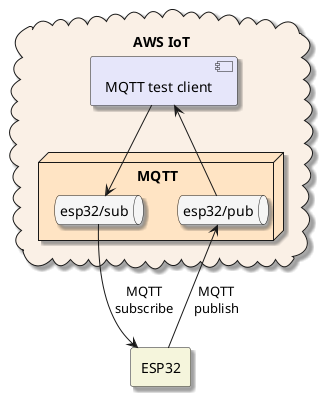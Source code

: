 @startuml

skinparam shadowing true

cloud awsiot as "AWS IoT" #Linen {
    component testclient as "MQTT test client"  #Lavender
    node MQTT #Bisque {
        queue sub as "esp32/sub"  #WhiteSmoke
        queue pub as "esp32/pub"  #WhiteSmoke
    }
}
agent esp32 as "ESP32"  #Beige

testclient --> sub
testclient <-- pub

sub --> esp32 : MQTT\nsubscribe
pub <-- esp32  : MQTT\npublish

@enduml
